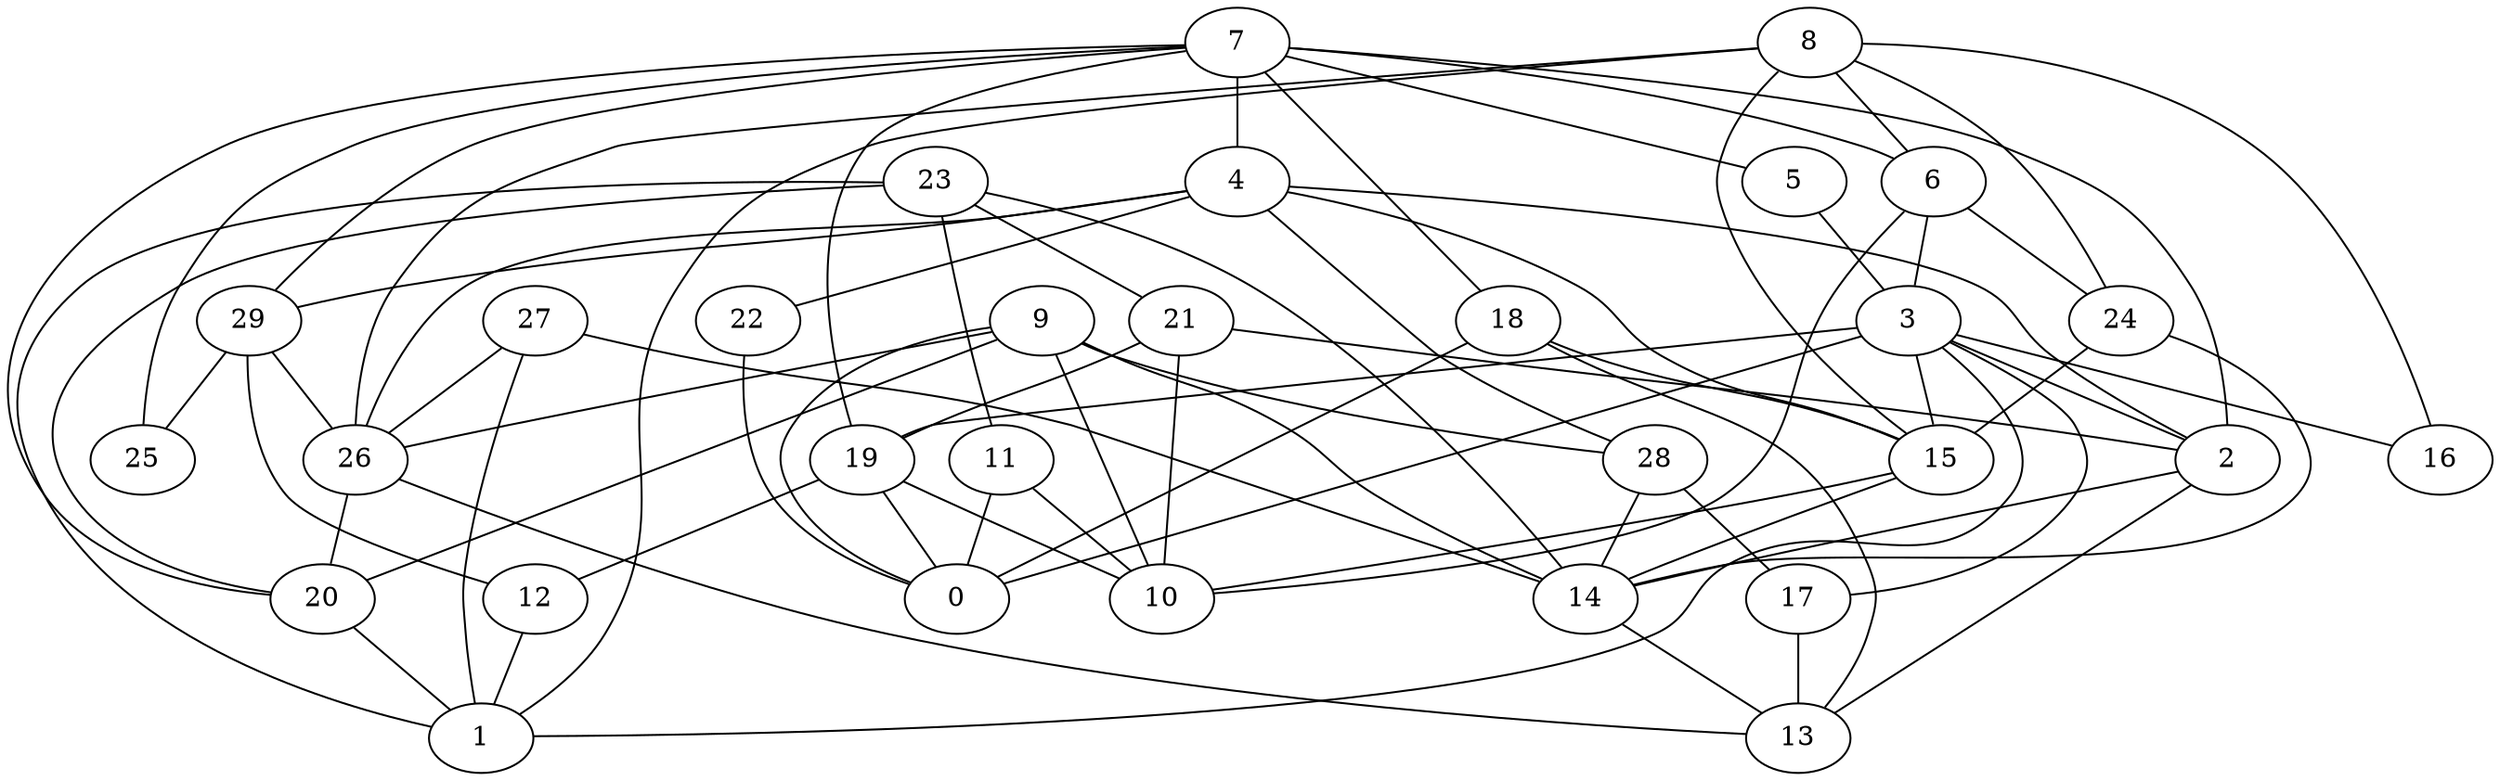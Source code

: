 digraph GG_graph {

subgraph G_graph {
edge [color = black]
"4" -> "28" [dir = none]
"4" -> "22" [dir = none]
"28" -> "17" [dir = none]
"19" -> "0" [dir = none]
"24" -> "15" [dir = none]
"6" -> "24" [dir = none]
"3" -> "2" [dir = none]
"8" -> "1" [dir = none]
"8" -> "16" [dir = none]
"8" -> "24" [dir = none]
"8" -> "26" [dir = none]
"27" -> "26" [dir = none]
"7" -> "2" [dir = none]
"7" -> "5" [dir = none]
"7" -> "4" [dir = none]
"7" -> "29" [dir = none]
"9" -> "0" [dir = none]
"9" -> "10" [dir = none]
"9" -> "14" [dir = none]
"9" -> "20" [dir = none]
"9" -> "26" [dir = none]
"29" -> "25" [dir = none]
"29" -> "26" [dir = none]
"11" -> "10" [dir = none]
"18" -> "0" [dir = none]
"2" -> "13" [dir = none]
"23" -> "21" [dir = none]
"23" -> "1" [dir = none]
"12" -> "1" [dir = none]
"3" -> "19" [dir = none]
"3" -> "17" [dir = none]
"3" -> "15" [dir = none]
"21" -> "10" [dir = none]
"3" -> "0" [dir = none]
"27" -> "14" [dir = none]
"8" -> "15" [dir = none]
"18" -> "13" [dir = none]
"19" -> "10" [dir = none]
"14" -> "13" [dir = none]
"23" -> "11" [dir = none]
"4" -> "2" [dir = none]
"22" -> "0" [dir = none]
"9" -> "28" [dir = none]
"7" -> "20" [dir = none]
"15" -> "10" [dir = none]
"6" -> "3" [dir = none]
"20" -> "1" [dir = none]
"4" -> "29" [dir = none]
"26" -> "13" [dir = none]
"17" -> "13" [dir = none]
"15" -> "14" [dir = none]
"7" -> "6" [dir = none]
"23" -> "20" [dir = none]
"7" -> "19" [dir = none]
"8" -> "6" [dir = none]
"7" -> "18" [dir = none]
"27" -> "1" [dir = none]
"24" -> "14" [dir = none]
"29" -> "12" [dir = none]
"2" -> "14" [dir = none]
"4" -> "26" [dir = none]
"18" -> "15" [dir = none]
"28" -> "14" [dir = none]
"19" -> "12" [dir = none]
"3" -> "16" [dir = none]
"23" -> "14" [dir = none]
"21" -> "19" [dir = none]
"6" -> "10" [dir = none]
"21" -> "2" [dir = none]
"11" -> "0" [dir = none]
"4" -> "15" [dir = none]
"7" -> "25" [dir = none]
"26" -> "20" [dir = none]
"5" -> "3" [dir = none]
"3" -> "1" [dir = none]
}

}
